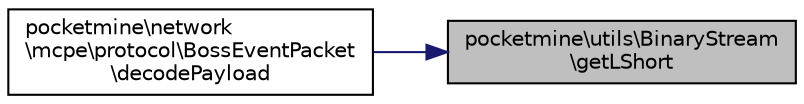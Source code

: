 digraph "pocketmine\utils\BinaryStream\getLShort"
{
 // INTERACTIVE_SVG=YES
 // LATEX_PDF_SIZE
  edge [fontname="Helvetica",fontsize="10",labelfontname="Helvetica",labelfontsize="10"];
  node [fontname="Helvetica",fontsize="10",shape=record];
  rankdir="RL";
  Node1 [label="pocketmine\\utils\\BinaryStream\l\\getLShort",height=0.2,width=0.4,color="black", fillcolor="grey75", style="filled", fontcolor="black",tooltip=" "];
  Node1 -> Node2 [dir="back",color="midnightblue",fontsize="10",style="solid",fontname="Helvetica"];
  Node2 [label="pocketmine\\network\l\\mcpe\\protocol\\BossEventPacket\l\\decodePayload",height=0.2,width=0.4,color="black", fillcolor="white", style="filled",URL="$da/d87/classpocketmine_1_1network_1_1mcpe_1_1protocol_1_1_boss_event_packet.html#a915e8dcc7b734e14ecae04df68ee1c49",tooltip=" "];
}
